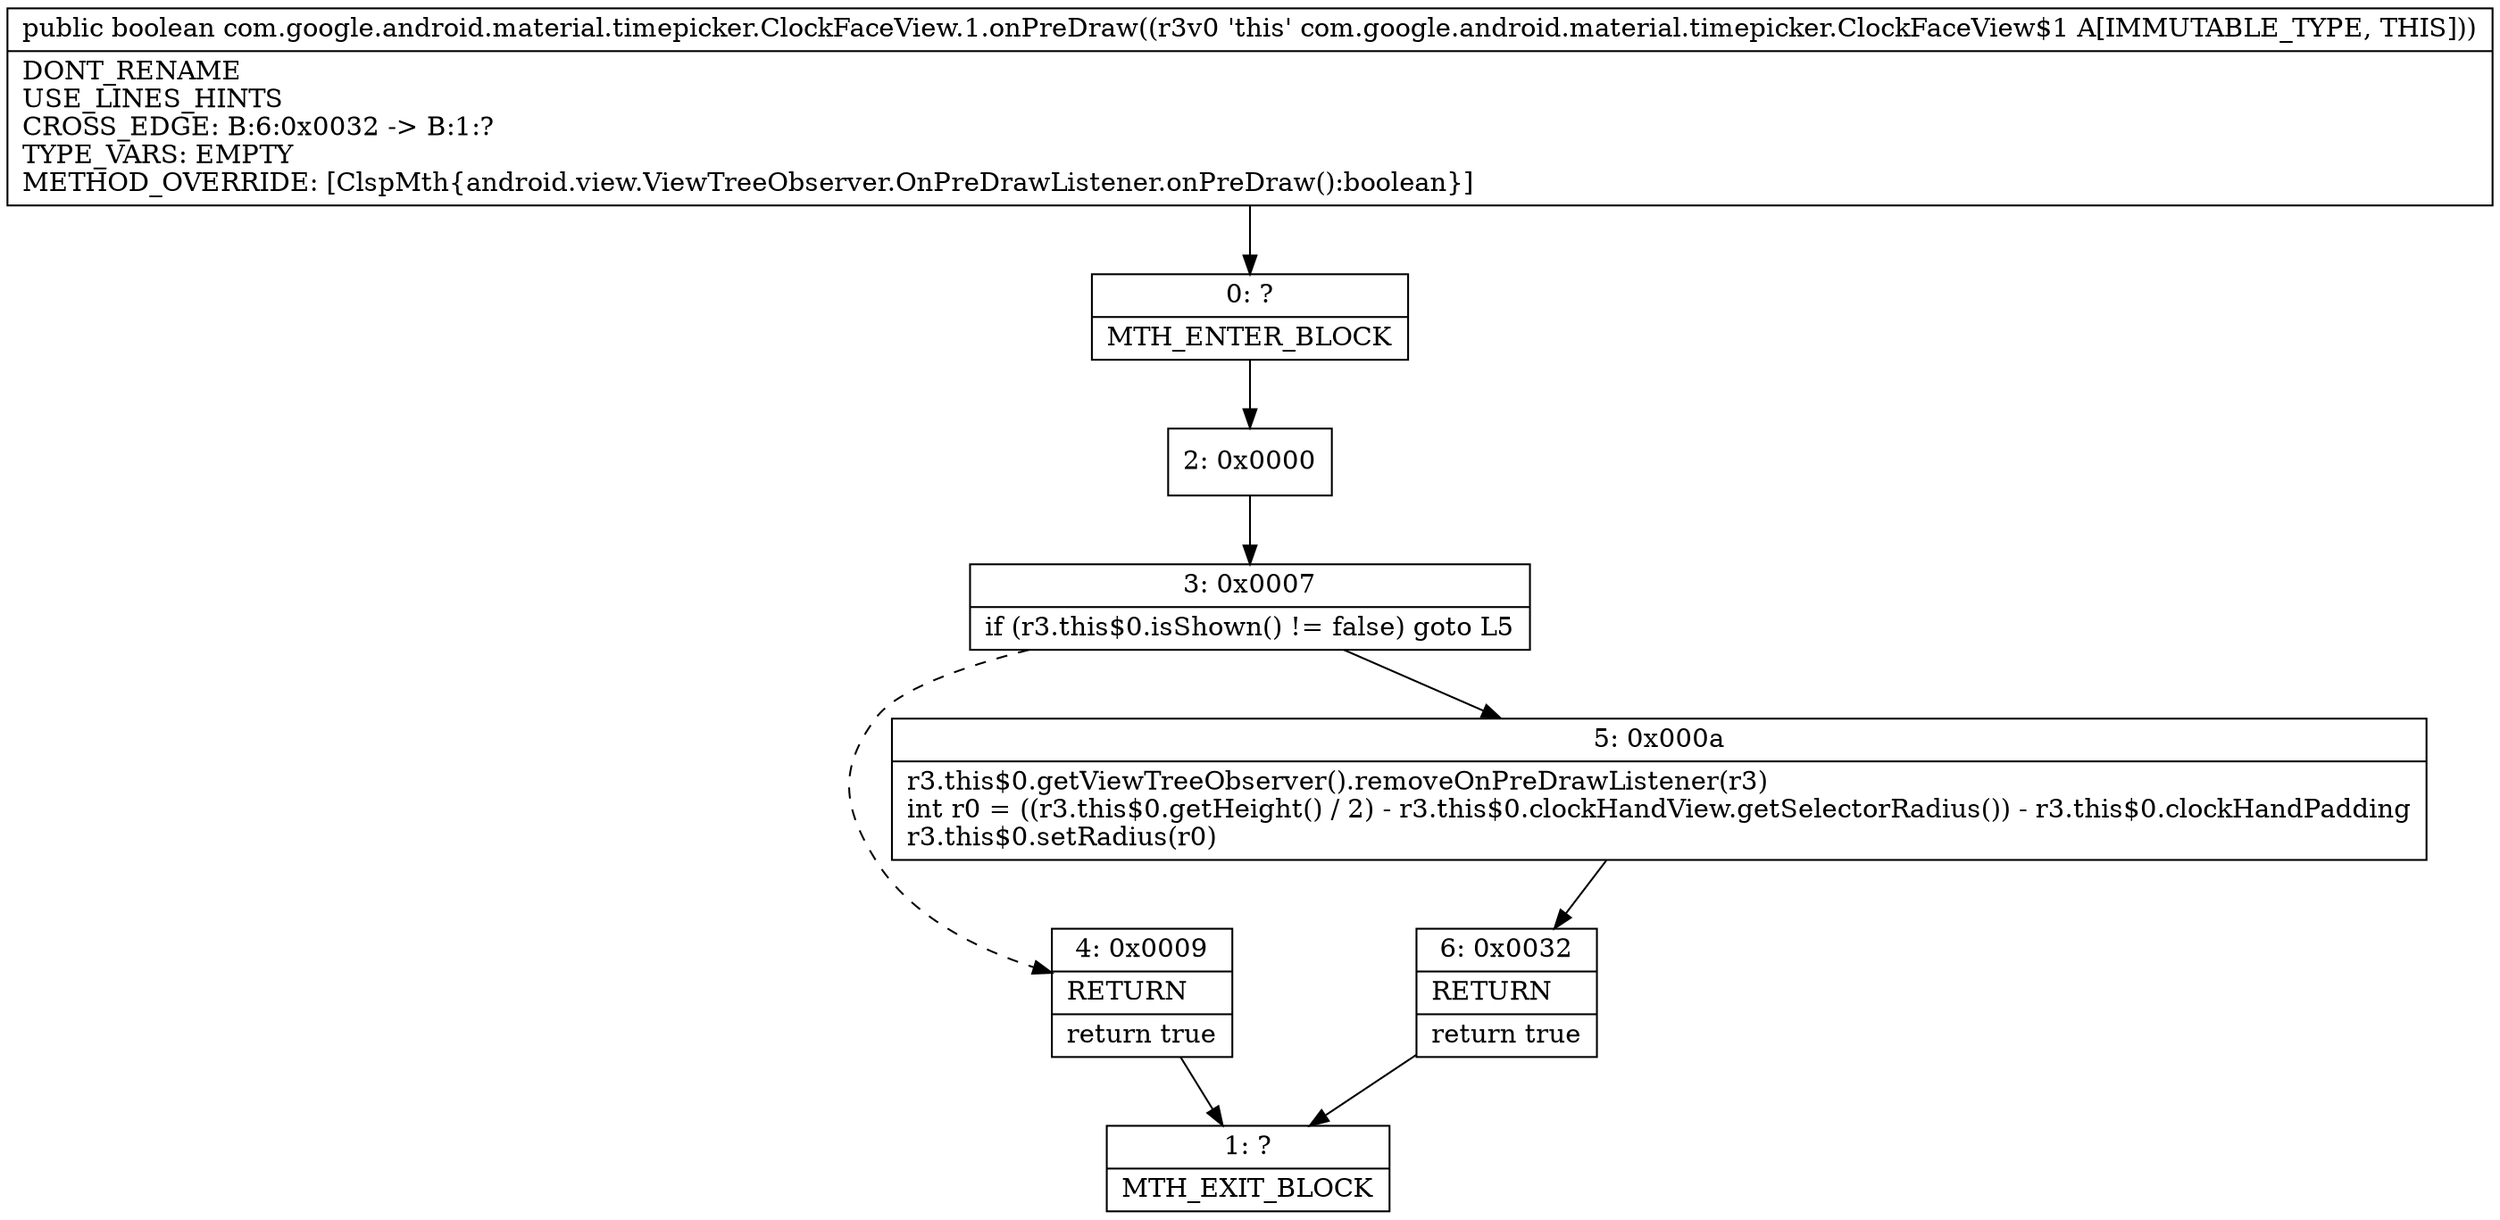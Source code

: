 digraph "CFG forcom.google.android.material.timepicker.ClockFaceView.1.onPreDraw()Z" {
Node_0 [shape=record,label="{0\:\ ?|MTH_ENTER_BLOCK\l}"];
Node_2 [shape=record,label="{2\:\ 0x0000}"];
Node_3 [shape=record,label="{3\:\ 0x0007|if (r3.this$0.isShown() != false) goto L5\l}"];
Node_4 [shape=record,label="{4\:\ 0x0009|RETURN\l|return true\l}"];
Node_1 [shape=record,label="{1\:\ ?|MTH_EXIT_BLOCK\l}"];
Node_5 [shape=record,label="{5\:\ 0x000a|r3.this$0.getViewTreeObserver().removeOnPreDrawListener(r3)\lint r0 = ((r3.this$0.getHeight() \/ 2) \- r3.this$0.clockHandView.getSelectorRadius()) \- r3.this$0.clockHandPadding\lr3.this$0.setRadius(r0)\l}"];
Node_6 [shape=record,label="{6\:\ 0x0032|RETURN\l|return true\l}"];
MethodNode[shape=record,label="{public boolean com.google.android.material.timepicker.ClockFaceView.1.onPreDraw((r3v0 'this' com.google.android.material.timepicker.ClockFaceView$1 A[IMMUTABLE_TYPE, THIS]))  | DONT_RENAME\lUSE_LINES_HINTS\lCROSS_EDGE: B:6:0x0032 \-\> B:1:?\lTYPE_VARS: EMPTY\lMETHOD_OVERRIDE: [ClspMth\{android.view.ViewTreeObserver.OnPreDrawListener.onPreDraw():boolean\}]\l}"];
MethodNode -> Node_0;Node_0 -> Node_2;
Node_2 -> Node_3;
Node_3 -> Node_4[style=dashed];
Node_3 -> Node_5;
Node_4 -> Node_1;
Node_5 -> Node_6;
Node_6 -> Node_1;
}

